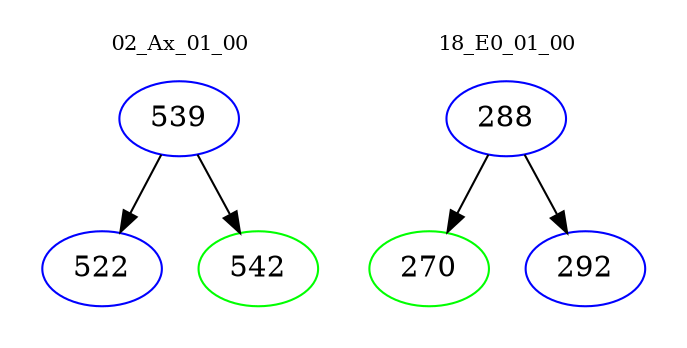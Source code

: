 digraph{
subgraph cluster_0 {
color = white
label = "02_Ax_01_00";
fontsize=10;
T0_539 [label="539", color="blue"]
T0_539 -> T0_522 [color="black"]
T0_522 [label="522", color="blue"]
T0_539 -> T0_542 [color="black"]
T0_542 [label="542", color="green"]
}
subgraph cluster_1 {
color = white
label = "18_E0_01_00";
fontsize=10;
T1_288 [label="288", color="blue"]
T1_288 -> T1_270 [color="black"]
T1_270 [label="270", color="green"]
T1_288 -> T1_292 [color="black"]
T1_292 [label="292", color="blue"]
}
}
